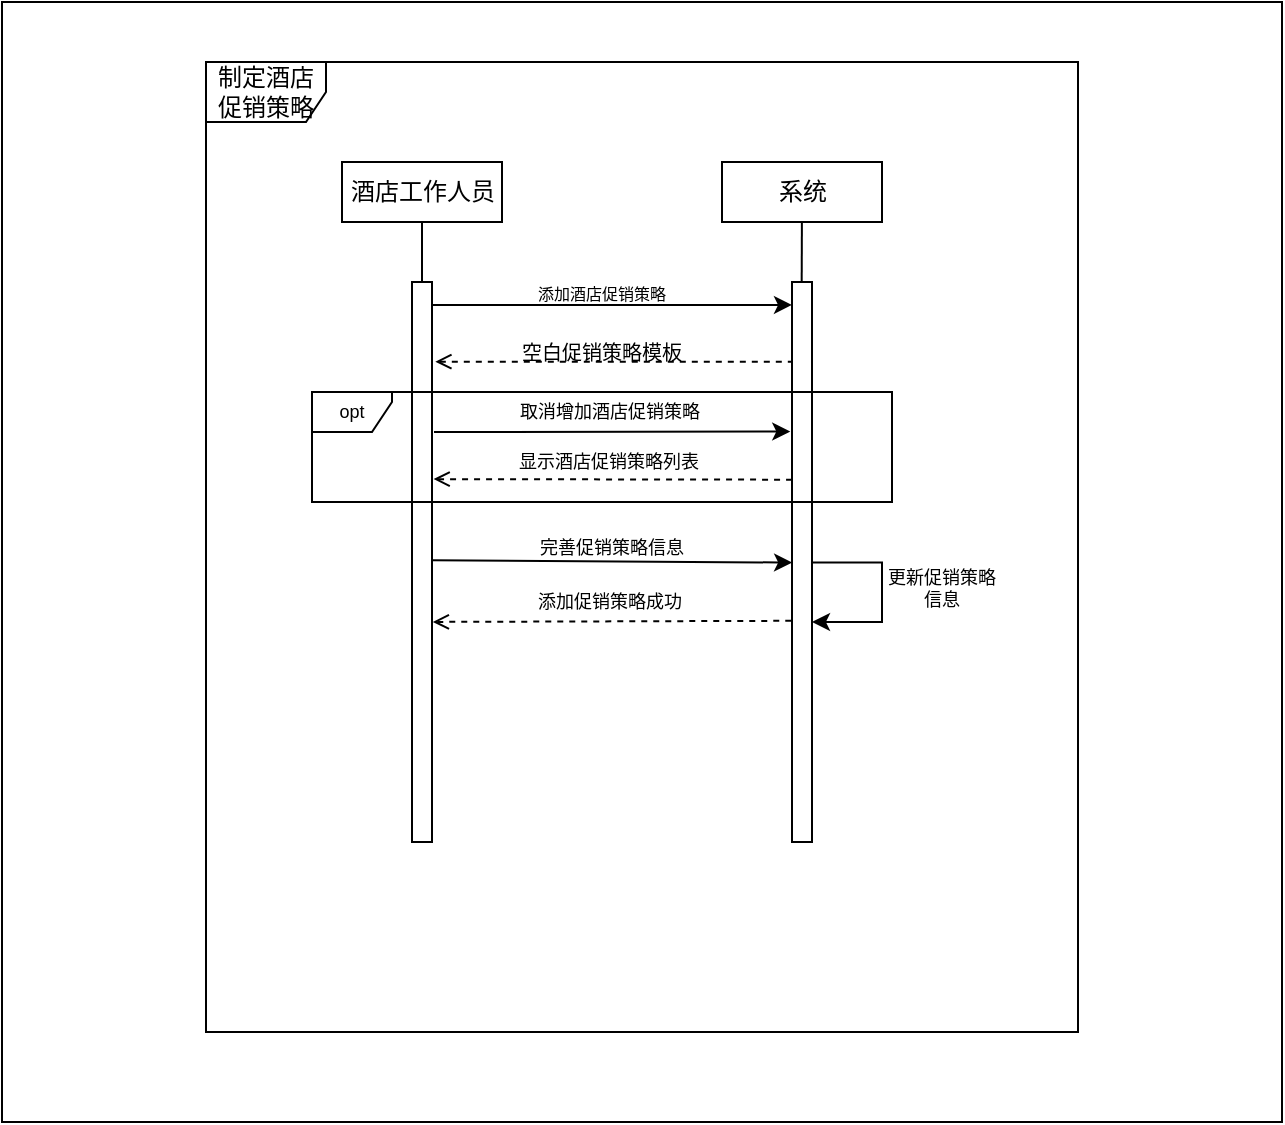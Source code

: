 <mxfile version="13.0.1" type="device"><diagram id="1_GFTabk5JTWjNQDW3Wh" name="Page-1"><mxGraphModel dx="1038" dy="613" grid="1" gridSize="10" guides="1" tooltips="1" connect="1" arrows="1" fold="1" page="1" pageScale="1" pageWidth="827" pageHeight="1169" math="0" shadow="0"><root><mxCell id="0"/><mxCell id="1" parent="0"/><mxCell id="VC5Cuw14lvcmJqyE8yVH-1" value="" style="rounded=0;whiteSpace=wrap;html=1;" vertex="1" parent="1"><mxGeometry x="110" y="100" width="640" height="560" as="geometry"/></mxCell><mxCell id="VC5Cuw14lvcmJqyE8yVH-3" value="制定酒店促销策略" style="shape=umlFrame;whiteSpace=wrap;html=1;" vertex="1" parent="1"><mxGeometry x="212" y="130" width="436" height="485" as="geometry"/></mxCell><mxCell id="VC5Cuw14lvcmJqyE8yVH-8" value="" style="rounded=0;orthogonalLoop=1;jettySize=auto;html=1;endArrow=none;endFill=0;" edge="1" parent="1" source="VC5Cuw14lvcmJqyE8yVH-4" target="VC5Cuw14lvcmJqyE8yVH-7"><mxGeometry relative="1" as="geometry"/></mxCell><mxCell id="VC5Cuw14lvcmJqyE8yVH-4" value="酒店工作人员" style="html=1;" vertex="1" parent="1"><mxGeometry x="280" y="180" width="80" height="30" as="geometry"/></mxCell><mxCell id="VC5Cuw14lvcmJqyE8yVH-16" value="" style="edgeStyle=none;rounded=0;orthogonalLoop=1;jettySize=auto;html=1;endArrow=none;endFill=0;entryX=0.481;entryY=0.037;entryDx=0;entryDy=0;entryPerimeter=0;" edge="1" parent="1" source="VC5Cuw14lvcmJqyE8yVH-6" target="VC5Cuw14lvcmJqyE8yVH-12"><mxGeometry relative="1" as="geometry"><mxPoint x="512" y="241" as="targetPoint"/></mxGeometry></mxCell><mxCell id="VC5Cuw14lvcmJqyE8yVH-6" value="系统" style="html=1;" vertex="1" parent="1"><mxGeometry x="470" y="180" width="80" height="30" as="geometry"/></mxCell><mxCell id="VC5Cuw14lvcmJqyE8yVH-7" value="" style="html=1;points=[];perimeter=orthogonalPerimeter;" vertex="1" parent="1"><mxGeometry x="315" y="240" width="10" height="280" as="geometry"/></mxCell><mxCell id="VC5Cuw14lvcmJqyE8yVH-12" value="" style="html=1;points=[];perimeter=orthogonalPerimeter;" vertex="1" parent="1"><mxGeometry x="505" y="240" width="10" height="280" as="geometry"/></mxCell><mxCell id="VC5Cuw14lvcmJqyE8yVH-17" value="" style="endArrow=classic;html=1;exitX=0.955;exitY=0.041;exitDx=0;exitDy=0;exitPerimeter=0;" edge="1" parent="1" source="VC5Cuw14lvcmJqyE8yVH-7" target="VC5Cuw14lvcmJqyE8yVH-12"><mxGeometry width="50" height="50" relative="1" as="geometry"><mxPoint x="380" y="380" as="sourcePoint"/><mxPoint x="430" y="330" as="targetPoint"/></mxGeometry></mxCell><mxCell id="VC5Cuw14lvcmJqyE8yVH-18" value="" style="endArrow=none;dashed=1;html=1;exitX=0.263;exitY=0.309;exitDx=0;exitDy=0;exitPerimeter=0;startArrow=open;startFill=0;" edge="1" parent="1" source="VC5Cuw14lvcmJqyE8yVH-3" target="VC5Cuw14lvcmJqyE8yVH-12"><mxGeometry width="50" height="50" relative="1" as="geometry"><mxPoint x="380" y="380" as="sourcePoint"/><mxPoint x="430" y="330" as="targetPoint"/></mxGeometry></mxCell><mxCell id="VC5Cuw14lvcmJqyE8yVH-19" value="&lt;font style=&quot;font-size: 8px&quot;&gt;添加酒店促销策略&lt;/font&gt;" style="text;html=1;strokeColor=none;fillColor=none;align=center;verticalAlign=middle;whiteSpace=wrap;rounded=0;" vertex="1" parent="1"><mxGeometry x="355" y="240" width="110" height="10" as="geometry"/></mxCell><mxCell id="VC5Cuw14lvcmJqyE8yVH-20" value="&lt;font style=&quot;font-size: 10px&quot;&gt;空白促销策略模板&lt;/font&gt;" style="text;html=1;strokeColor=none;fillColor=none;align=center;verticalAlign=middle;whiteSpace=wrap;rounded=0;horizontal=1;fontSize=9;" vertex="1" parent="1"><mxGeometry x="355" y="270" width="110" height="10" as="geometry"/></mxCell><mxCell id="VC5Cuw14lvcmJqyE8yVH-22" value="opt" style="shape=umlFrame;whiteSpace=wrap;html=1;fontSize=9;width=40;height=20;" vertex="1" parent="1"><mxGeometry x="265" y="295" width="290" height="55" as="geometry"/></mxCell><mxCell id="VC5Cuw14lvcmJqyE8yVH-25" value="" style="endArrow=classic;html=1;entryX=-0.086;entryY=0.267;entryDx=0;entryDy=0;entryPerimeter=0;" edge="1" parent="1" target="VC5Cuw14lvcmJqyE8yVH-12"><mxGeometry width="50" height="50" relative="1" as="geometry"><mxPoint x="326" y="315" as="sourcePoint"/><mxPoint x="500" y="330" as="targetPoint"/></mxGeometry></mxCell><mxCell id="VC5Cuw14lvcmJqyE8yVH-26" value="取消增加酒店促销策略" style="text;html=1;strokeColor=none;fillColor=none;align=center;verticalAlign=middle;whiteSpace=wrap;rounded=0;fontSize=9;" vertex="1" parent="1"><mxGeometry x="345" y="300" width="137.5" height="10" as="geometry"/></mxCell><mxCell id="VC5Cuw14lvcmJqyE8yVH-27" value="" style="endArrow=none;dashed=1;html=1;exitX=1.08;exitY=0.352;exitDx=0;exitDy=0;exitPerimeter=0;startArrow=open;startFill=0;entryX=-0.005;entryY=0.353;entryDx=0;entryDy=0;entryPerimeter=0;" edge="1" parent="1" source="VC5Cuw14lvcmJqyE8yVH-7" target="VC5Cuw14lvcmJqyE8yVH-12"><mxGeometry width="50" height="50" relative="1" as="geometry"><mxPoint x="336.668" y="289.865" as="sourcePoint"/><mxPoint x="515" y="289.865" as="targetPoint"/></mxGeometry></mxCell><mxCell id="VC5Cuw14lvcmJqyE8yVH-28" value="显示酒店促销策略列表" style="text;html=1;strokeColor=none;fillColor=none;align=center;verticalAlign=middle;whiteSpace=wrap;rounded=0;fontSize=9;" vertex="1" parent="1"><mxGeometry x="351.25" y="320" width="125" height="20" as="geometry"/></mxCell><mxCell id="VC5Cuw14lvcmJqyE8yVH-29" value="" style="endArrow=classic;html=1;fontSize=9;exitX=0.994;exitY=0.497;exitDx=0;exitDy=0;exitPerimeter=0;entryX=0.006;entryY=0.501;entryDx=0;entryDy=0;entryPerimeter=0;" edge="1" parent="1" source="VC5Cuw14lvcmJqyE8yVH-7" target="VC5Cuw14lvcmJqyE8yVH-12"><mxGeometry width="50" height="50" relative="1" as="geometry"><mxPoint x="390" y="370" as="sourcePoint"/><mxPoint x="440" y="320" as="targetPoint"/></mxGeometry></mxCell><mxCell id="VC5Cuw14lvcmJqyE8yVH-30" value="完善促销策略信息" style="text;html=1;strokeColor=none;fillColor=none;align=center;verticalAlign=middle;whiteSpace=wrap;rounded=0;fontSize=9;" vertex="1" parent="1"><mxGeometry x="355" y="362.5" width="120" height="20" as="geometry"/></mxCell><mxCell id="VC5Cuw14lvcmJqyE8yVH-31" value="" style="endArrow=none;dashed=1;html=1;fontSize=9;exitX=1.04;exitY=0.607;exitDx=0;exitDy=0;exitPerimeter=0;entryX=0.051;entryY=0.605;entryDx=0;entryDy=0;entryPerimeter=0;startArrow=open;startFill=0;" edge="1" parent="1" source="VC5Cuw14lvcmJqyE8yVH-7" target="VC5Cuw14lvcmJqyE8yVH-12"><mxGeometry width="50" height="50" relative="1" as="geometry"><mxPoint x="390" y="370" as="sourcePoint"/><mxPoint x="440" y="320" as="targetPoint"/></mxGeometry></mxCell><mxCell id="VC5Cuw14lvcmJqyE8yVH-33" value="添加促销策略成功" style="text;html=1;strokeColor=none;fillColor=none;align=center;verticalAlign=middle;whiteSpace=wrap;rounded=0;fontSize=9;" vertex="1" parent="1"><mxGeometry x="364" y="390" width="100" height="20" as="geometry"/></mxCell><mxCell id="VC5Cuw14lvcmJqyE8yVH-35" value="" style="endArrow=classic;html=1;fontSize=9;edgeStyle=orthogonalEdgeStyle;exitX=0.966;exitY=0.501;exitDx=0;exitDy=0;exitPerimeter=0;entryX=1;entryY=0.607;entryDx=0;entryDy=0;entryPerimeter=0;rounded=0;" edge="1" parent="1" source="VC5Cuw14lvcmJqyE8yVH-12" target="VC5Cuw14lvcmJqyE8yVH-12"><mxGeometry width="50" height="50" relative="1" as="geometry"><mxPoint x="390" y="370" as="sourcePoint"/><mxPoint x="440" y="320" as="targetPoint"/><Array as="points"><mxPoint x="550" y="380"/><mxPoint x="550" y="410"/></Array></mxGeometry></mxCell><mxCell id="VC5Cuw14lvcmJqyE8yVH-36" value="更新促销策略信息" style="text;html=1;strokeColor=none;fillColor=none;align=center;verticalAlign=middle;whiteSpace=wrap;rounded=0;fontSize=9;" vertex="1" parent="1"><mxGeometry x="550" y="382.5" width="60" height="20" as="geometry"/></mxCell></root></mxGraphModel></diagram></mxfile>